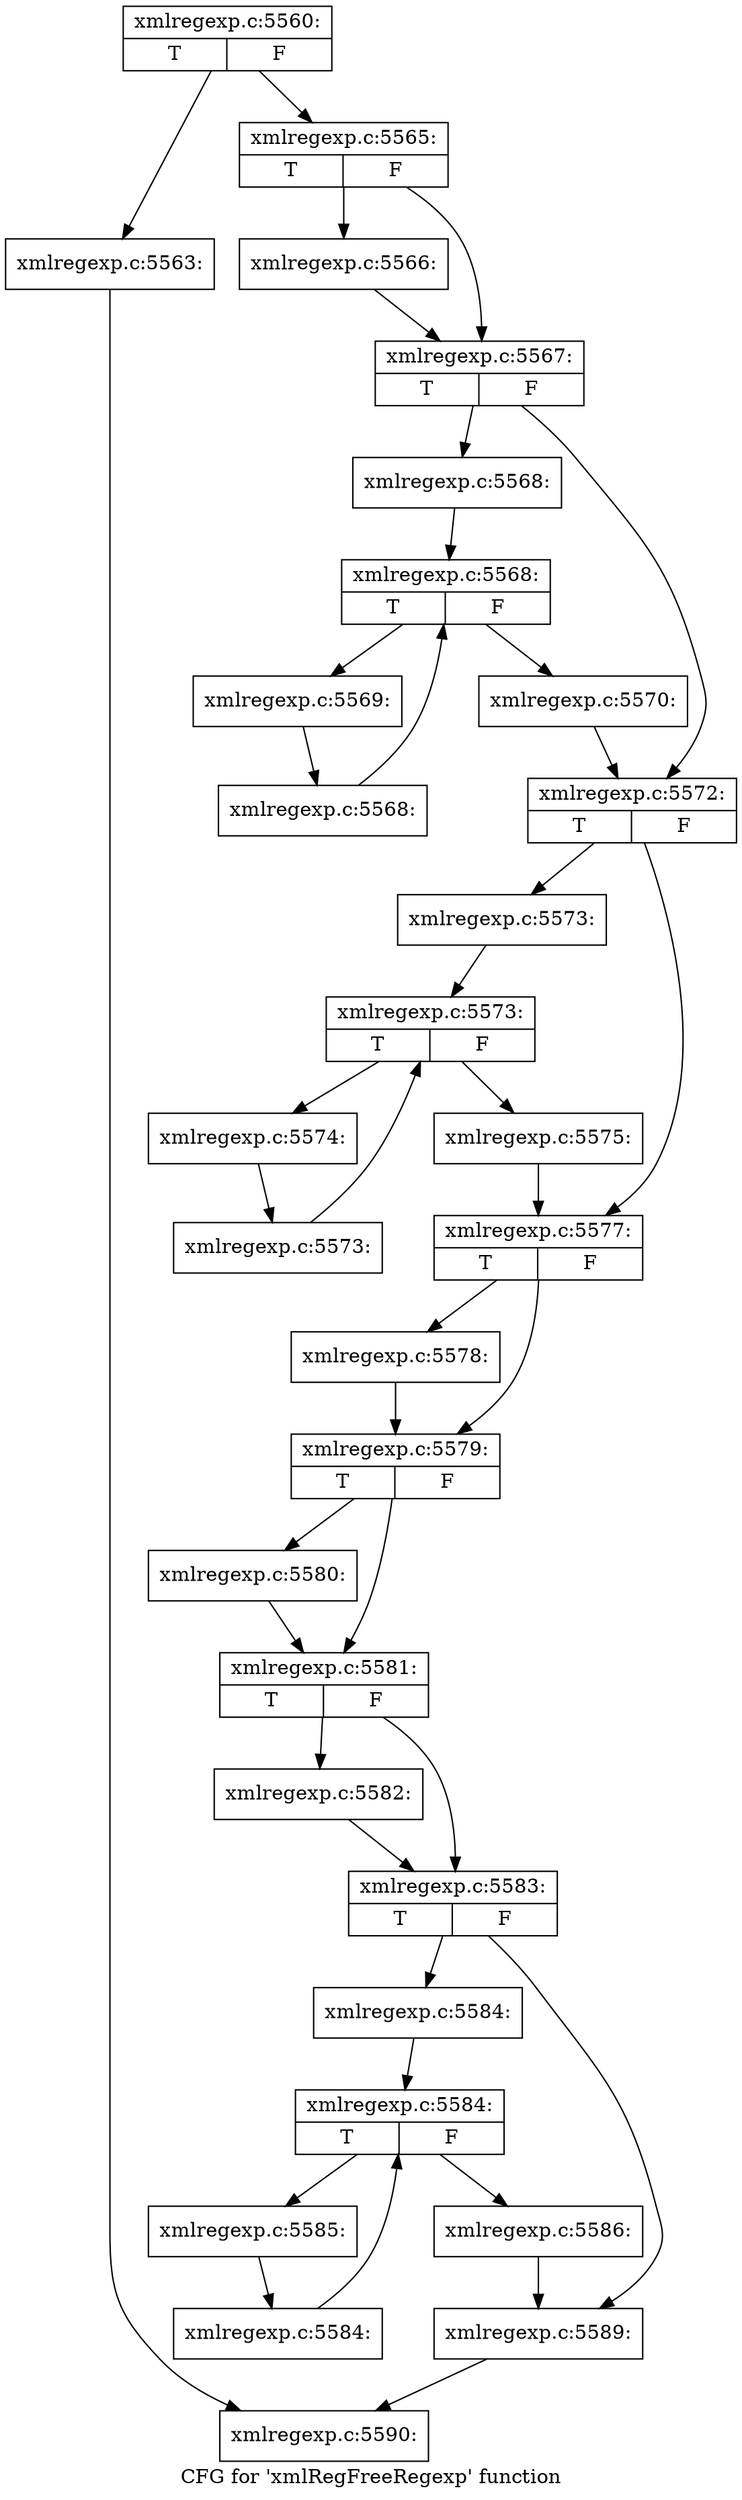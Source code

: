 digraph "CFG for 'xmlRegFreeRegexp' function" {
	label="CFG for 'xmlRegFreeRegexp' function";

	Node0x4088870 [shape=record,label="{xmlregexp.c:5560:|{<s0>T|<s1>F}}"];
	Node0x4088870 -> Node0x3ffa2f0;
	Node0x4088870 -> Node0x3ffa680;
	Node0x3ffa2f0 [shape=record,label="{xmlregexp.c:5563:}"];
	Node0x3ffa2f0 -> Node0x40bd480;
	Node0x3ffa680 [shape=record,label="{xmlregexp.c:5565:|{<s0>T|<s1>F}}"];
	Node0x3ffa680 -> Node0x4088900;
	Node0x3ffa680 -> Node0x4088950;
	Node0x4088900 [shape=record,label="{xmlregexp.c:5566:}"];
	Node0x4088900 -> Node0x4088950;
	Node0x4088950 [shape=record,label="{xmlregexp.c:5567:|{<s0>T|<s1>F}}"];
	Node0x4088950 -> Node0x40c71b0;
	Node0x4088950 -> Node0x40c7200;
	Node0x40c71b0 [shape=record,label="{xmlregexp.c:5568:}"];
	Node0x40c71b0 -> Node0x40c7820;
	Node0x40c7820 [shape=record,label="{xmlregexp.c:5568:|{<s0>T|<s1>F}}"];
	Node0x40c7820 -> Node0x40c7aa0;
	Node0x40c7820 -> Node0x40c7680;
	Node0x40c7aa0 [shape=record,label="{xmlregexp.c:5569:}"];
	Node0x40c7aa0 -> Node0x40c7a10;
	Node0x40c7a10 [shape=record,label="{xmlregexp.c:5568:}"];
	Node0x40c7a10 -> Node0x40c7820;
	Node0x40c7680 [shape=record,label="{xmlregexp.c:5570:}"];
	Node0x40c7680 -> Node0x40c7200;
	Node0x40c7200 [shape=record,label="{xmlregexp.c:5572:|{<s0>T|<s1>F}}"];
	Node0x40c7200 -> Node0x40c8990;
	Node0x40c7200 -> Node0x40c89e0;
	Node0x40c8990 [shape=record,label="{xmlregexp.c:5573:}"];
	Node0x40c8990 -> Node0x40c9000;
	Node0x40c9000 [shape=record,label="{xmlregexp.c:5573:|{<s0>T|<s1>F}}"];
	Node0x40c9000 -> Node0x40c9280;
	Node0x40c9000 -> Node0x40c8e60;
	Node0x40c9280 [shape=record,label="{xmlregexp.c:5574:}"];
	Node0x40c9280 -> Node0x40c91f0;
	Node0x40c91f0 [shape=record,label="{xmlregexp.c:5573:}"];
	Node0x40c91f0 -> Node0x40c9000;
	Node0x40c8e60 [shape=record,label="{xmlregexp.c:5575:}"];
	Node0x40c8e60 -> Node0x40c89e0;
	Node0x40c89e0 [shape=record,label="{xmlregexp.c:5577:|{<s0>T|<s1>F}}"];
	Node0x40c89e0 -> Node0x40c9ef0;
	Node0x40c89e0 -> Node0x40ca920;
	Node0x40c9ef0 [shape=record,label="{xmlregexp.c:5578:}"];
	Node0x40c9ef0 -> Node0x40ca920;
	Node0x40ca920 [shape=record,label="{xmlregexp.c:5579:|{<s0>T|<s1>F}}"];
	Node0x40ca920 -> Node0x40cb040;
	Node0x40ca920 -> Node0x40cb090;
	Node0x40cb040 [shape=record,label="{xmlregexp.c:5580:}"];
	Node0x40cb040 -> Node0x40cb090;
	Node0x40cb090 [shape=record,label="{xmlregexp.c:5581:|{<s0>T|<s1>F}}"];
	Node0x40cb090 -> Node0x40cb840;
	Node0x40cb090 -> Node0x40cb890;
	Node0x40cb840 [shape=record,label="{xmlregexp.c:5582:}"];
	Node0x40cb840 -> Node0x40cb890;
	Node0x40cb890 [shape=record,label="{xmlregexp.c:5583:|{<s0>T|<s1>F}}"];
	Node0x40cb890 -> Node0x40cc040;
	Node0x40cb890 -> Node0x40cc090;
	Node0x40cc040 [shape=record,label="{xmlregexp.c:5584:}"];
	Node0x40cc040 -> Node0x40cc630;
	Node0x40cc630 [shape=record,label="{xmlregexp.c:5584:|{<s0>T|<s1>F}}"];
	Node0x40cc630 -> Node0x40cc830;
	Node0x40cc630 -> Node0x40cc4d0;
	Node0x40cc830 [shape=record,label="{xmlregexp.c:5585:}"];
	Node0x40cc830 -> Node0x40cc7e0;
	Node0x40cc7e0 [shape=record,label="{xmlregexp.c:5584:}"];
	Node0x40cc7e0 -> Node0x40cc630;
	Node0x40cc4d0 [shape=record,label="{xmlregexp.c:5586:}"];
	Node0x40cc4d0 -> Node0x40cc090;
	Node0x40cc090 [shape=record,label="{xmlregexp.c:5589:}"];
	Node0x40cc090 -> Node0x40bd480;
	Node0x40bd480 [shape=record,label="{xmlregexp.c:5590:}"];
}
